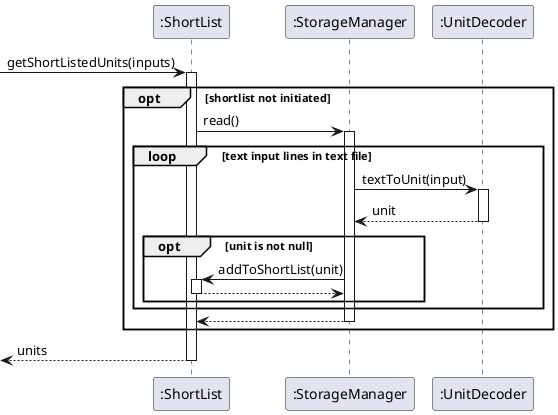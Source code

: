 @startuml
'https://plantuml.com/sequence-diagram

[-> ":ShortList": getShortListedUnits(inputs)
activate ":ShortList"
opt shortlist not initiated
    ":ShortList" -> ":StorageManager": read()
    activate ":StorageManager"
    loop text input lines in text file
        ":StorageManager" -> ":UnitDecoder": textToUnit(input)
        activate ":UnitDecoder"
        ":StorageManager" <-- ":UnitDecoder": unit
        deactivate ":UnitDecoder"
        opt unit is not null
            ":StorageManager" -> ":ShortList": addToShortList(unit)
            activate ":ShortList"
            ":ShortList" --> ":StorageManager"
            deactivate ":ShortList"
        end
    end
    ":ShortList" <-- ":StorageManager"
    deactivate ":StorageManager"
end
[<-- ":ShortList": units
deactivate ":ShortList"
@enduml